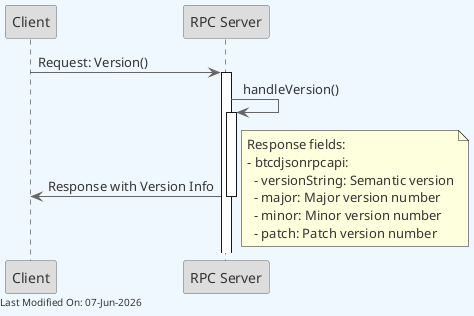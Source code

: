 @startuml
skinparam backgroundColor #F0F8FF
skinparam defaultFontColor #333333
skinparam arrowColor #666666

' Define borders for all elements
skinparam entity {
  BorderColor #666666
  BackgroundColor #DDDDDD
}

skinparam control {
  BorderColor #666666
  BackgroundColor #DDDDDD
}

skinparam participant {
  BorderColor #666666
  BackgroundColor #DDDDDD
}



participant Client
participant "RPC Server" as RPC

Client -> RPC : Request: Version()
activate RPC

RPC -> RPC : handleVersion()
activate RPC

RPC -> Client : Response with Version Info
note right
Response fields:
- btcdjsonrpcapi:
  - versionString: Semantic version
  - major: Major version number
  - minor: Minor version number
  - patch: Patch version number
end note
deactivate RPC

left footer Last Modified On: %date("dd-MMM-yyyy")

@enduml
